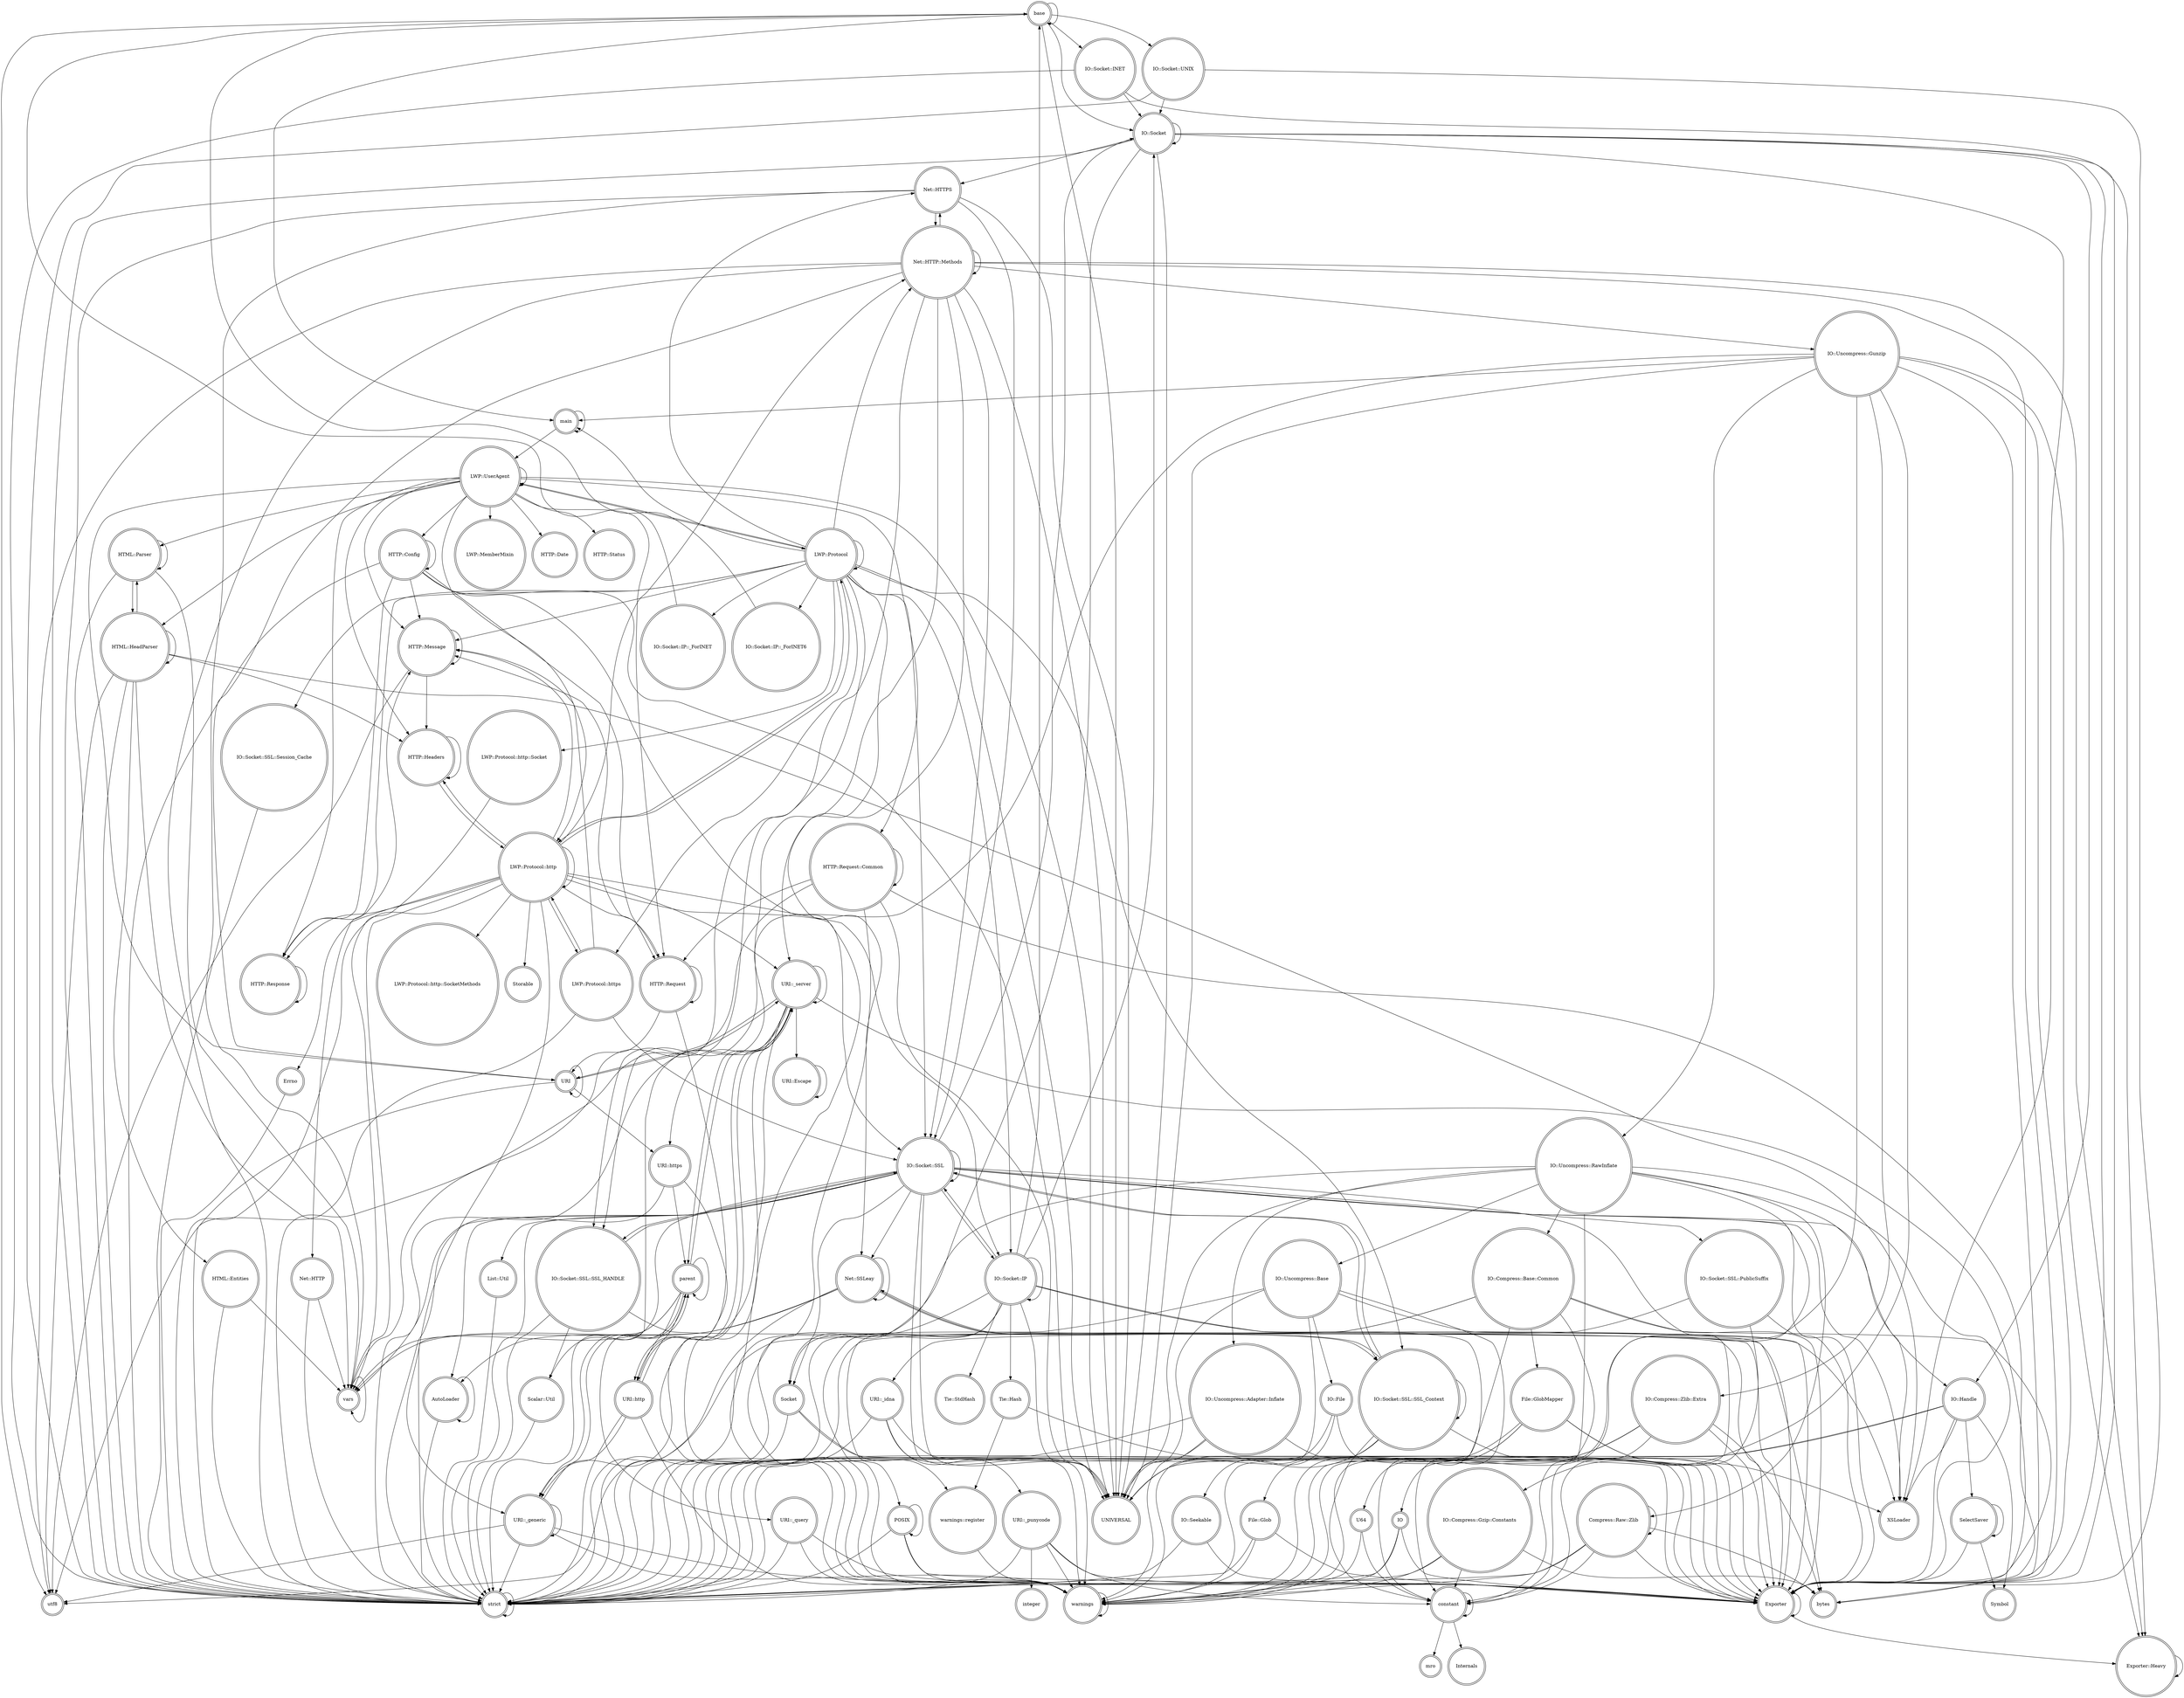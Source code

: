 digraph {
graph [overlap=false]
node [shape=doublecircle];
"base" -> "IO::Socket::INET";
"LWP::Protocol" -> "IO::Socket::SSL::SSL_HANDLE";
"SelectSaver" -> "SelectSaver";
"File::Glob" -> "Exporter";
"URI::_query" -> "warnings";
"HTML::Parser" -> "strict";
"Exporter" -> "Exporter";
"HTTP::Config" -> "strict";
"URI::_server" -> "strict";
"File::Glob" -> "warnings";
"LWP::Protocol" -> "LWP::UserAgent";
"URI::_punycode" -> "constant";
"IO::Socket::SSL" -> "Net::SSLeay";
"IO::Socket::SSL::SSL_Context" -> "IO::Socket::SSL::SSL_Context";
"IO::File" -> "Exporter";
"LWP::Protocol" -> "IO::Socket::SSL";
"LWP::Protocol" -> "HTTP::Message";
"URI::_query" -> "Exporter";
"IO::Socket" -> "Socket";
"IO" -> "warnings";
"LWP::Protocol" -> "IO::Socket::SSL::SSL_Context";
"LWP::UserAgent" -> "LWP::UserAgent";
"IO::Socket::IP" -> "Socket";
"IO::Socket::IP" -> "Tie::StdHash";
"IO::Socket::IP" -> "IO::Socket::IP";
"IO::Socket::IP" -> "strict";
"HTML::HeadParser" -> "strict";
"HTTP::Request::Common" -> "warnings";
"Net::SSLeay" -> "vars";
"base" -> "main";
"Exporter" -> "Exporter::Heavy";
"main" -> "LWP::UserAgent";
"URI::_punycode" -> "Exporter";
"parent" -> "strict";
"IO::Socket::SSL" -> "constant";
"Socket" -> "warnings::register";
"IO::Compress::Base::Common" -> "constant";
"IO::Socket::SSL" -> "IO::Socket";
"LWP::UserAgent" -> "HTTP::Request";
"IO::Handle" -> "SelectSaver";
"HTML::HeadParser" -> "vars";
"IO::Uncompress::Gunzip" -> "IO::Compress::Gzip::Constants";
"IO::Uncompress::RawInflate" -> "IO::Uncompress::Adapter::Inflate";
"IO::Uncompress::Base" -> "Exporter";
"URI::_query" -> "strict";
"main" -> "main";
"LWP::Protocol" -> "IO::Socket::IP::_ForINET";
"LWP::Protocol::http" -> "HTTP::Response";
"URI::_server" -> "URI::http";
"HTTP::Config" -> "HTTP::Response";
"Compress::Raw::Zlib" -> "Exporter";
"IO::Compress::Gzip::Constants" -> "constant";
"warnings::register" -> "warnings";
"LWP::Protocol::https" -> "LWP::Protocol::http";
"Net::HTTP::Methods" -> "Exporter";
"Net::HTTPS" -> "IO::Socket::SSL";
"URI::_idna" -> "strict";
"HTML::HeadParser" -> "HTML::HeadParser";
"LWP::Protocol::http" -> "IO::Socket::SSL";
"IO::Socket" -> "Net::HTTPS";
"Net::HTTP::Methods" -> "IO::Uncompress::Gunzip";
"IO::Compress::Zlib::Extra" -> "Exporter";
"LWP::UserAgent" -> "HTTP::Headers";
"IO::Uncompress::Gunzip" -> "Exporter";
"IO::Uncompress::Gunzip" -> "IO::Compress::Zlib::Extra";
"URI::_idna" -> "URI::_punycode";
"HTML::HeadParser" -> "utf8";
"HTML::HeadParser" -> "HTTP::Headers";
"File::Glob" -> "strict";
"IO::Socket::IP::_ForINET" -> "base";
"POSIX" -> "POSIX";
"URI::_server" -> "URI::_server";
"IO::Compress::Gzip::Constants" -> "strict";
"POSIX" -> "warnings";
"IO::Socket::IP" -> "UNIVERSAL";
"vars" -> "vars";
"POSIX" -> "strict";
"LWP::Protocol::http" -> "LWP::Protocol::http";
"IO::Socket::UNIX" -> "strict";
"IO::Socket::INET" -> "Exporter";
"Net::SSLeay" -> "strict";
"IO::Socket" -> "UNIVERSAL";
"base" -> "UNIVERSAL";
"LWP::UserAgent" -> "LWP::Protocol::http";
"HTML::Parser" -> "HTML::HeadParser";
"IO::Socket::SSL::SSL_Context" -> "strict";
"Net::SSLeay" -> "bytes";
"LWP::UserAgent" -> "LWP::MemberMixin";
"LWP::Protocol" -> "Net::HTTP";
"LWP::Protocol" -> "Net::HTTPS";
"Scalar::Util" -> "strict";
"LWP::Protocol::http" -> "Errno";
"URI" -> "URI";
"IO::Uncompress::Gunzip" -> "bytes";
"HTTP::Request::Common" -> "Exporter";
"IO::Socket::IP" -> "IO::Socket::SSL";
"IO::Compress::Base::Common" -> "File::GlobMapper";
"IO::Uncompress::Adapter::Inflate" -> "UNIVERSAL";
"HTML::HeadParser" -> "HTML::Parser";
"IO::Socket::SSL::SSL_HANDLE" -> "Exporter";
"IO::Uncompress::RawInflate" -> "XSLoader";
"LWP::Protocol::http::Socket" -> "vars";
"URI::https" -> "warnings";
"IO::Socket::SSL" -> "IO::Socket::IP";
"Socket" -> "Exporter";
"HTTP::Request" -> "URI";
"HTTP::Request::Common" -> "HTTP::Request::Common";
"IO" -> "strict";
"IO::Uncompress::RawInflate" -> "Compress::Raw::Zlib";
"HTTP::Config" -> "HTTP::Config";
"IO::Socket::SSL::SSL_Context" -> "Exporter";
"LWP::Protocol" -> "main";
"IO::Socket::SSL" -> "IO::Socket::SSL";
"LWP::UserAgent" -> "URI";
"LWP::Protocol::http" -> "HTTP::Request";
"Exporter::Heavy" -> "Exporter::Heavy";
"parent" -> "URI::_generic";
"IO::Socket::SSL" -> "Scalar::Util";
"URI::_punycode" -> "strict";
"LWP::Protocol::http" -> "LWP::Protocol::https";
"LWP::Protocol::http" -> "LWP::Protocol";
"IO::Socket::IP" -> "POSIX";
"HTTP::Request::Common" -> "UNIVERSAL";
"LWP::Protocol" -> "IO::Socket::IP::_ForINET6";
"Net::HTTPS" -> "vars";
"HTTP::Config" -> "warnings";
"constant" -> "constant";
"IO::Socket::UNIX" -> "Exporter";
"IO::Uncompress::RawInflate" -> "IO::Compress::Base::Common";
"LWP::Protocol" -> "LWP::Protocol::https";
"Compress::Raw::Zlib" -> "Compress::Raw::Zlib";
"HTTP::Request::Common" -> "HTTP::Request";
"LWP::Protocol::http" -> "vars";
"Net::HTTP::Methods" -> "UNIVERSAL";
"IO::Uncompress::Base" -> "constant";
"LWP::Protocol" -> "Net::SSLeay";
"Net::SSLeay" -> "AutoLoader";
"HTTP::Headers" -> "HTTP::Headers";
"IO::Socket::IP" -> "Tie::Hash";
"LWP::Protocol::http" -> "LWP::Protocol::http::SocketMethods";
"IO::Socket::SSL" -> "strict";
"LWP::Protocol" -> "IO::Socket::IP";
"IO::Compress::Base::Common" -> "Exporter";
"IO::Socket::SSL" -> "vars";
"URI::http" -> "URI::_server";
"IO::Socket" -> "Exporter::Heavy";
"IO::Compress::Gzip::Constants" -> "bytes";
"SelectSaver" -> "Symbol";
"IO::Socket::IP" -> "Exporter";
"Net::HTTP" -> "vars";
"IO::File" -> "strict";
"List::Util" -> "strict";
"IO::Socket" -> "IO::Socket";
"IO::Socket" -> "strict";
"IO::Seekable" -> "Exporter";
"IO::Socket" -> "XSLoader";
"Net::HTTP::Methods" -> "URI";
"LWP::UserAgent" -> "LWP::Protocol";
"HTTP::Message" -> "HTTP::Message";
"IO::Socket::INET" -> "strict";
"LWP::Protocol::https" -> "IO::Socket::SSL";
"HTTP::Request" -> "URI::http";
"LWP::UserAgent" -> "HTTP::Response";
"URI::http" -> "strict";
"base" -> "base";
"URI::_generic" -> "warnings";
"IO::Compress::Base::Common" -> "strict";
"HTTP::Config" -> "HTTP::Request";
"IO::Uncompress::Adapter::Inflate" -> "Exporter";
"LWP::Protocol::http" -> "IO::Socket::IP";
"IO::Socket::SSL::SSL_HANDLE" -> "Scalar::Util";
"IO::Handle" -> "Exporter";
"IO::Socket::SSL" -> "Socket";
"Net::HTTP::Methods" -> "Exporter::Heavy";
"IO::File" -> "IO::Seekable";
"Tie::Hash" -> "warnings::register";
"IO::Socket::IP" -> "XSLoader";
"IO::Socket::IP" -> "base";
"Compress::Raw::Zlib" -> "strict";
"LWP::UserAgent" -> "HTTP::Request::Common";
"File::GlobMapper" -> "strict";
"IO::Uncompress::Base" -> "IO::File";
"URI::https" -> "strict";
"IO" -> "Exporter";
"Errno" -> "strict";
"LWP::Protocol::http" -> "Net::HTTP::Methods";
"URI::_server" -> "Exporter";
"HTTP::Request" -> "HTTP::Request";
"File::GlobMapper" -> "Exporter";
"Net::HTTP::Methods" -> "IO::Socket::SSL";
"strict" -> "strict";
"HTTP::Headers" -> "LWP::Protocol::http";
"File::GlobMapper" -> "XSLoader";
"URI::_server" -> "warnings";
"Net::SSLeay" -> "Exporter";
"URI::http" -> "URI::_generic";
"base" -> "IO::Socket";
"IO::Socket::SSL" -> "warnings";
"IO::Socket::SSL::PublicSuffix" -> "Exporter";
"IO::Socket::IP" -> "warnings";
"Net::HTTP::Methods" -> "IO::Socket::SSL::SSL_HANDLE";
"parent" -> "URI::_server";
"IO::Socket::SSL" -> "UNIVERSAL";
"URI" -> "utf8";
"URI::_server" -> "URI::_generic";
"LWP::UserAgent" -> "HTML::Parser";
"LWP::Protocol" -> "Net::HTTP::Methods";
"HTTP::Request" -> "HTTP::Message";
"LWP::Protocol::http" -> "HTTP::Headers";
"IO::Socket::SSL::Session_Cache" -> "strict";
"IO::Socket" -> "IO::Handle";
"LWP::Protocol" -> "IO::Socket::SSL::Session_Cache";
"IO::Socket::IP" -> "IO::Socket";
"IO::Socket::IP::_ForINET6" -> "base";
"HTTP::Config" -> "HTTP::Message";
"LWP::UserAgent" -> "HTTP::Message";
"IO::Compress::Gzip::Constants" -> "warnings";
"IO::Uncompress::RawInflate" -> "warnings";
"Compress::Raw::Zlib" -> "warnings";
"IO::Uncompress::Gunzip" -> "UNIVERSAL";
"URI::_generic" -> "Exporter";
"File::GlobMapper" -> "warnings";
"IO::Socket::SSL" -> "XSLoader";
"IO::Uncompress::Gunzip" -> "main";
"Net::SSLeay" -> "IO::Socket::SSL::SSL_Context";
"IO::Handle" -> "IO";
"HTTP::Response" -> "HTTP::Response";
"IO::Socket::SSL::SSL_HANDLE" -> "IO::Socket::SSL";
"parent" -> "vars";
"IO::Compress::Zlib::Extra" -> "strict";
"Net::HTTPS" -> "Net::HTTP::Methods";
"Net::HTTPS" -> "UNIVERSAL";
"IO::Socket::SSL" -> "List::Util";
"IO::Socket::SSL" -> "Exporter";
"LWP::UserAgent" -> "HTTP::Config";
"IO::Socket::SSL::SSL_Context" -> "UNIVERSAL";
"IO::Compress::Zlib::Extra" -> "bytes";
"Socket" -> "strict";
"IO::Socket::SSL" -> "IO::Socket::SSL::PublicSuffix";
"LWP::Protocol::https" -> "HTTP::Message";
"HTTP::Message" -> "HTTP::Headers";
"Net::HTTP::Methods" -> "strict";
"IO::Socket::IP" -> "constant";
"SelectSaver" -> "Exporter";
"IO::Socket::SSL" -> "IO::Socket::SSL::SSL_Context";
"AutoLoader" -> "AutoLoader";
"IO::Socket::INET" -> "IO::Socket";
"IO::Socket::SSL::SSL_Context" -> "IO::Socket::SSL";
"POSIX" -> "Exporter";
"IO::Socket::SSL::SSL_Context" -> "Net::SSLeay";
"IO::Uncompress::RawInflate" -> "IO::Uncompress::Base";
"IO::Socket::SSL::PublicSuffix" -> "constant";
"LWP::UserAgent" -> "HTML::HeadParser";
"URI::_generic" -> "parent";
"HTTP::Response" -> "HTTP::Message";
"IO::Uncompress::RawInflate" -> "strict";
"URI::http" -> "warnings";
"constant" -> "Internals";
"HTTP::Message" -> "utf8";
"parent" -> "parent";
"IO::Uncompress::RawInflate" -> "UNIVERSAL";
"HTML::HeadParser" -> "XSLoader";
"parent" -> "URI::_query";
"URI::_generic" -> "URI::_generic";
"base" -> "IO::Socket::UNIX";
"constant" -> "mro";
"LWP::Protocol::http" -> "URI::_generic";
"IO::Uncompress::Base" -> "UNIVERSAL";
"AutoLoader" -> "strict";
"File::GlobMapper" -> "File::Glob";
"IO::Handle" -> "Symbol";
"IO::Socket::SSL" -> "IO::Handle";
"IO::Uncompress::Gunzip" -> "warnings";
"Net::HTTP" -> "strict";
"LWP::UserAgent" -> "UNIVERSAL";
"warnings" -> "warnings";
"IO::Socket::SSL::SSL_HANDLE" -> "strict";
"Compress::Raw::Zlib" -> "constant";
"IO::Compress::Base::Common" -> "warnings";
"HTML::Parser" -> "HTML::Parser";
"IO::Socket::SSL" -> "IO::Socket::SSL::SSL_HANDLE";
"LWP::Protocol::http" -> "HTTP::Message";
"URI::_punycode" -> "integer";
"IO::Socket::SSL::PublicSuffix" -> "URI::_idna";
"URI::https" -> "parent";
"IO::Compress::Base::Common" -> "utf8";
"LWP::Protocol::http" -> "strict";
"URI::_server" -> "parent";
"IO::Uncompress::Gunzip" -> "Exporter::Heavy";
"Net::HTTP::Methods" -> "utf8";
"IO::Handle" -> "XSLoader";
"IO::Uncompress::Adapter::Inflate" -> "warnings";
"Net::HTTPS" -> "strict";
"URI" -> "URI::https";
"Net::HTTP::Methods" -> "Net::HTTPS";
"IO::Uncompress::Base" -> "strict";
"LWP::Protocol" -> "LWP::Protocol::http::Socket";
"HTML::Entities" -> "vars";
"Tie::Hash" -> "Exporter";
"parent" -> "URI::http";
"URI::_server" -> "URI::Escape";
"IO::Socket::SSL::SSL_Context" -> "constant";
"URI::_server" -> "URI";
"IO::Uncompress::Gunzip" -> "IO::Uncompress::RawInflate";
"Net::HTTP::Methods" -> "URI::_server";
"IO::Compress::Base::Common" -> "bytes";
"LWP::Protocol::http" -> "Storable";
"LWP::Protocol" -> "LWP::Protocol::http";
"URI::_idna" -> "Exporter";
"LWP::UserAgent" -> "HTTP::Date";
"IO::Handle" -> "strict";
"IO::Uncompress::Adapter::Inflate" -> "strict";
"base" -> "utf8";
"Compress::Raw::Zlib" -> "bytes";
"IO::Seekable" -> "strict";
"LWP::Protocol::http" -> "URI::_server";
"URI::_server" -> "URI::https";
"IO::Uncompress::Gunzip" -> "strict";
"LWP::Protocol" -> "UNIVERSAL";
"HTML::Entities" -> "strict";
"URI::_punycode" -> "warnings";
"Net::HTTP::Methods" -> "vars";
"URI::_generic" -> "strict";
"Net::HTTP::Methods" -> "Net::HTTP::Methods";
"URI::http" -> "parent";
"IO::Socket::UNIX" -> "IO::Socket";
"HTTP::Config" -> "UNIVERSAL";
"IO::Uncompress::RawInflate" -> "Exporter";
"LWP::Protocol::https" -> "strict";
"IO::Compress::Zlib::Extra" -> "UNIVERSAL";
"LWP::Protocol" -> "LWP::Protocol";
"Net::SSLeay" -> "Net::SSLeay";
"HTML::HeadParser" -> "HTML::Entities";
"HTTP::Request::Common" -> "strict";
"URI::_idna" -> "warnings";
"IO::Compress::Zlib::Extra" -> "warnings";
"IO::Uncompress::RawInflate" -> "U64";
"LWP::UserAgent" -> "HTTP::Status";
"IO::Socket::SSL" -> "AutoLoader";
"URI" -> "URI::_server";
"URI::_generic" -> "utf8";
"URI::Escape" -> "URI::Escape";
"U64" -> "warnings";
"HTML::Parser" -> "vars";
"U64" -> "constant";
"IO::Uncompress::Base" -> "warnings";
"IO::Socket" -> "Exporter";
}

